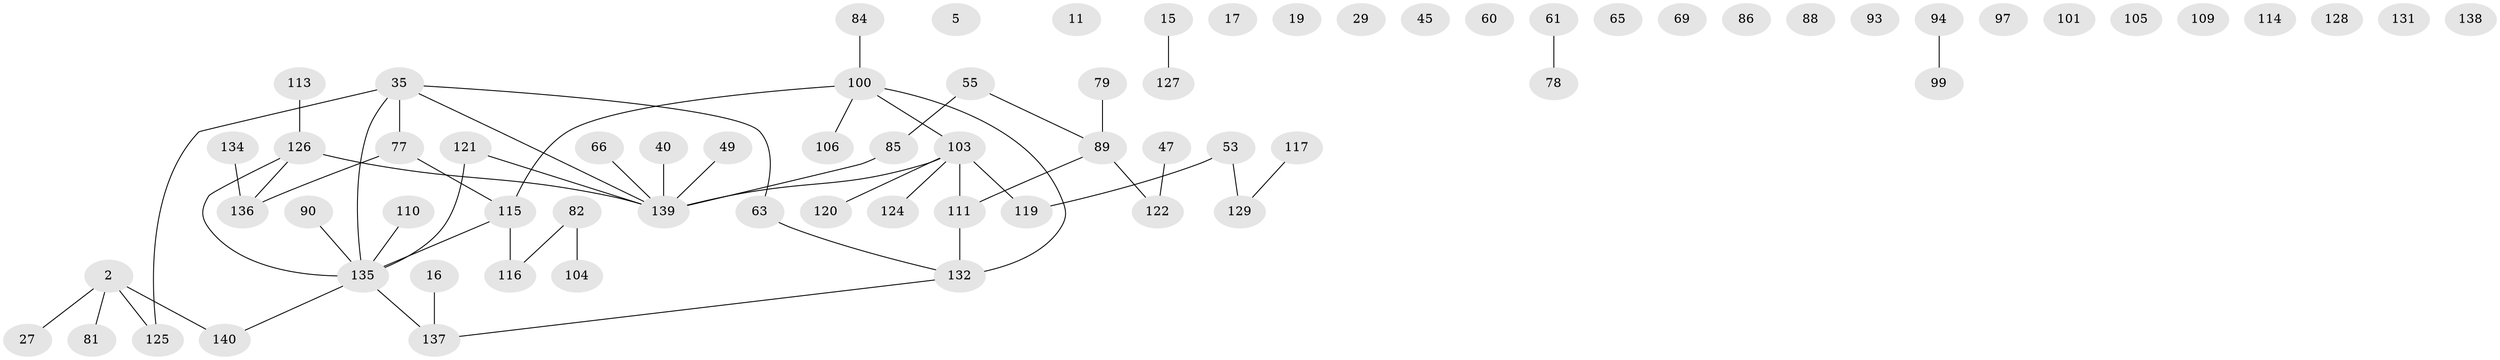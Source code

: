 // original degree distribution, {1: 0.3357142857142857, 5: 0.04285714285714286, 0: 0.12857142857142856, 3: 0.22142857142857142, 2: 0.21428571428571427, 4: 0.05, 6: 0.007142857142857143}
// Generated by graph-tools (version 1.1) at 2025/39/03/09/25 04:39:01]
// undirected, 70 vertices, 56 edges
graph export_dot {
graph [start="1"]
  node [color=gray90,style=filled];
  2;
  5;
  11 [super="+10"];
  15;
  16;
  17;
  19;
  27;
  29;
  35;
  40;
  45;
  47;
  49;
  53;
  55 [super="+3"];
  60;
  61;
  63 [super="+26"];
  65;
  66;
  69;
  77 [super="+18"];
  78;
  79;
  81;
  82;
  84;
  85;
  86;
  88;
  89 [super="+44+32"];
  90;
  93;
  94;
  97;
  99 [super="+4"];
  100 [super="+38+72"];
  101 [super="+1"];
  103 [super="+76"];
  104;
  105;
  106;
  109;
  110;
  111 [super="+22+74+62"];
  113;
  114;
  115 [super="+39+54"];
  116 [super="+36+57"];
  117;
  119;
  120;
  121 [super="+70+102"];
  122;
  124;
  125;
  126 [super="+59+112+108"];
  127;
  128;
  129 [super="+31"];
  131;
  132 [super="+21+48+41+123"];
  134;
  135 [super="+33+133"];
  136 [super="+87"];
  137 [super="+14"];
  138;
  139 [super="+91+8+107"];
  140 [super="+95"];
  2 -- 27;
  2 -- 81;
  2 -- 125;
  2 -- 140 [weight=2];
  15 -- 127;
  16 -- 137;
  35 -- 77 [weight=2];
  35 -- 125;
  35 -- 63;
  35 -- 139;
  35 -- 135;
  40 -- 139;
  47 -- 122;
  49 -- 139;
  53 -- 119;
  53 -- 129;
  55 -- 85;
  55 -- 89;
  61 -- 78;
  63 -- 132;
  66 -- 139;
  77 -- 136;
  77 -- 115;
  79 -- 89;
  82 -- 104;
  82 -- 116;
  84 -- 100;
  85 -- 139;
  89 -- 122;
  89 -- 111;
  90 -- 135;
  94 -- 99;
  100 -- 115;
  100 -- 103;
  100 -- 132;
  100 -- 106;
  103 -- 119;
  103 -- 124;
  103 -- 139 [weight=2];
  103 -- 111 [weight=2];
  103 -- 120;
  110 -- 135;
  111 -- 132 [weight=2];
  113 -- 126;
  115 -- 116;
  115 -- 135;
  117 -- 129;
  121 -- 139;
  121 -- 135;
  126 -- 139;
  126 -- 136;
  126 -- 135;
  132 -- 137;
  134 -- 136 [weight=2];
  135 -- 137;
  135 -- 140;
}

